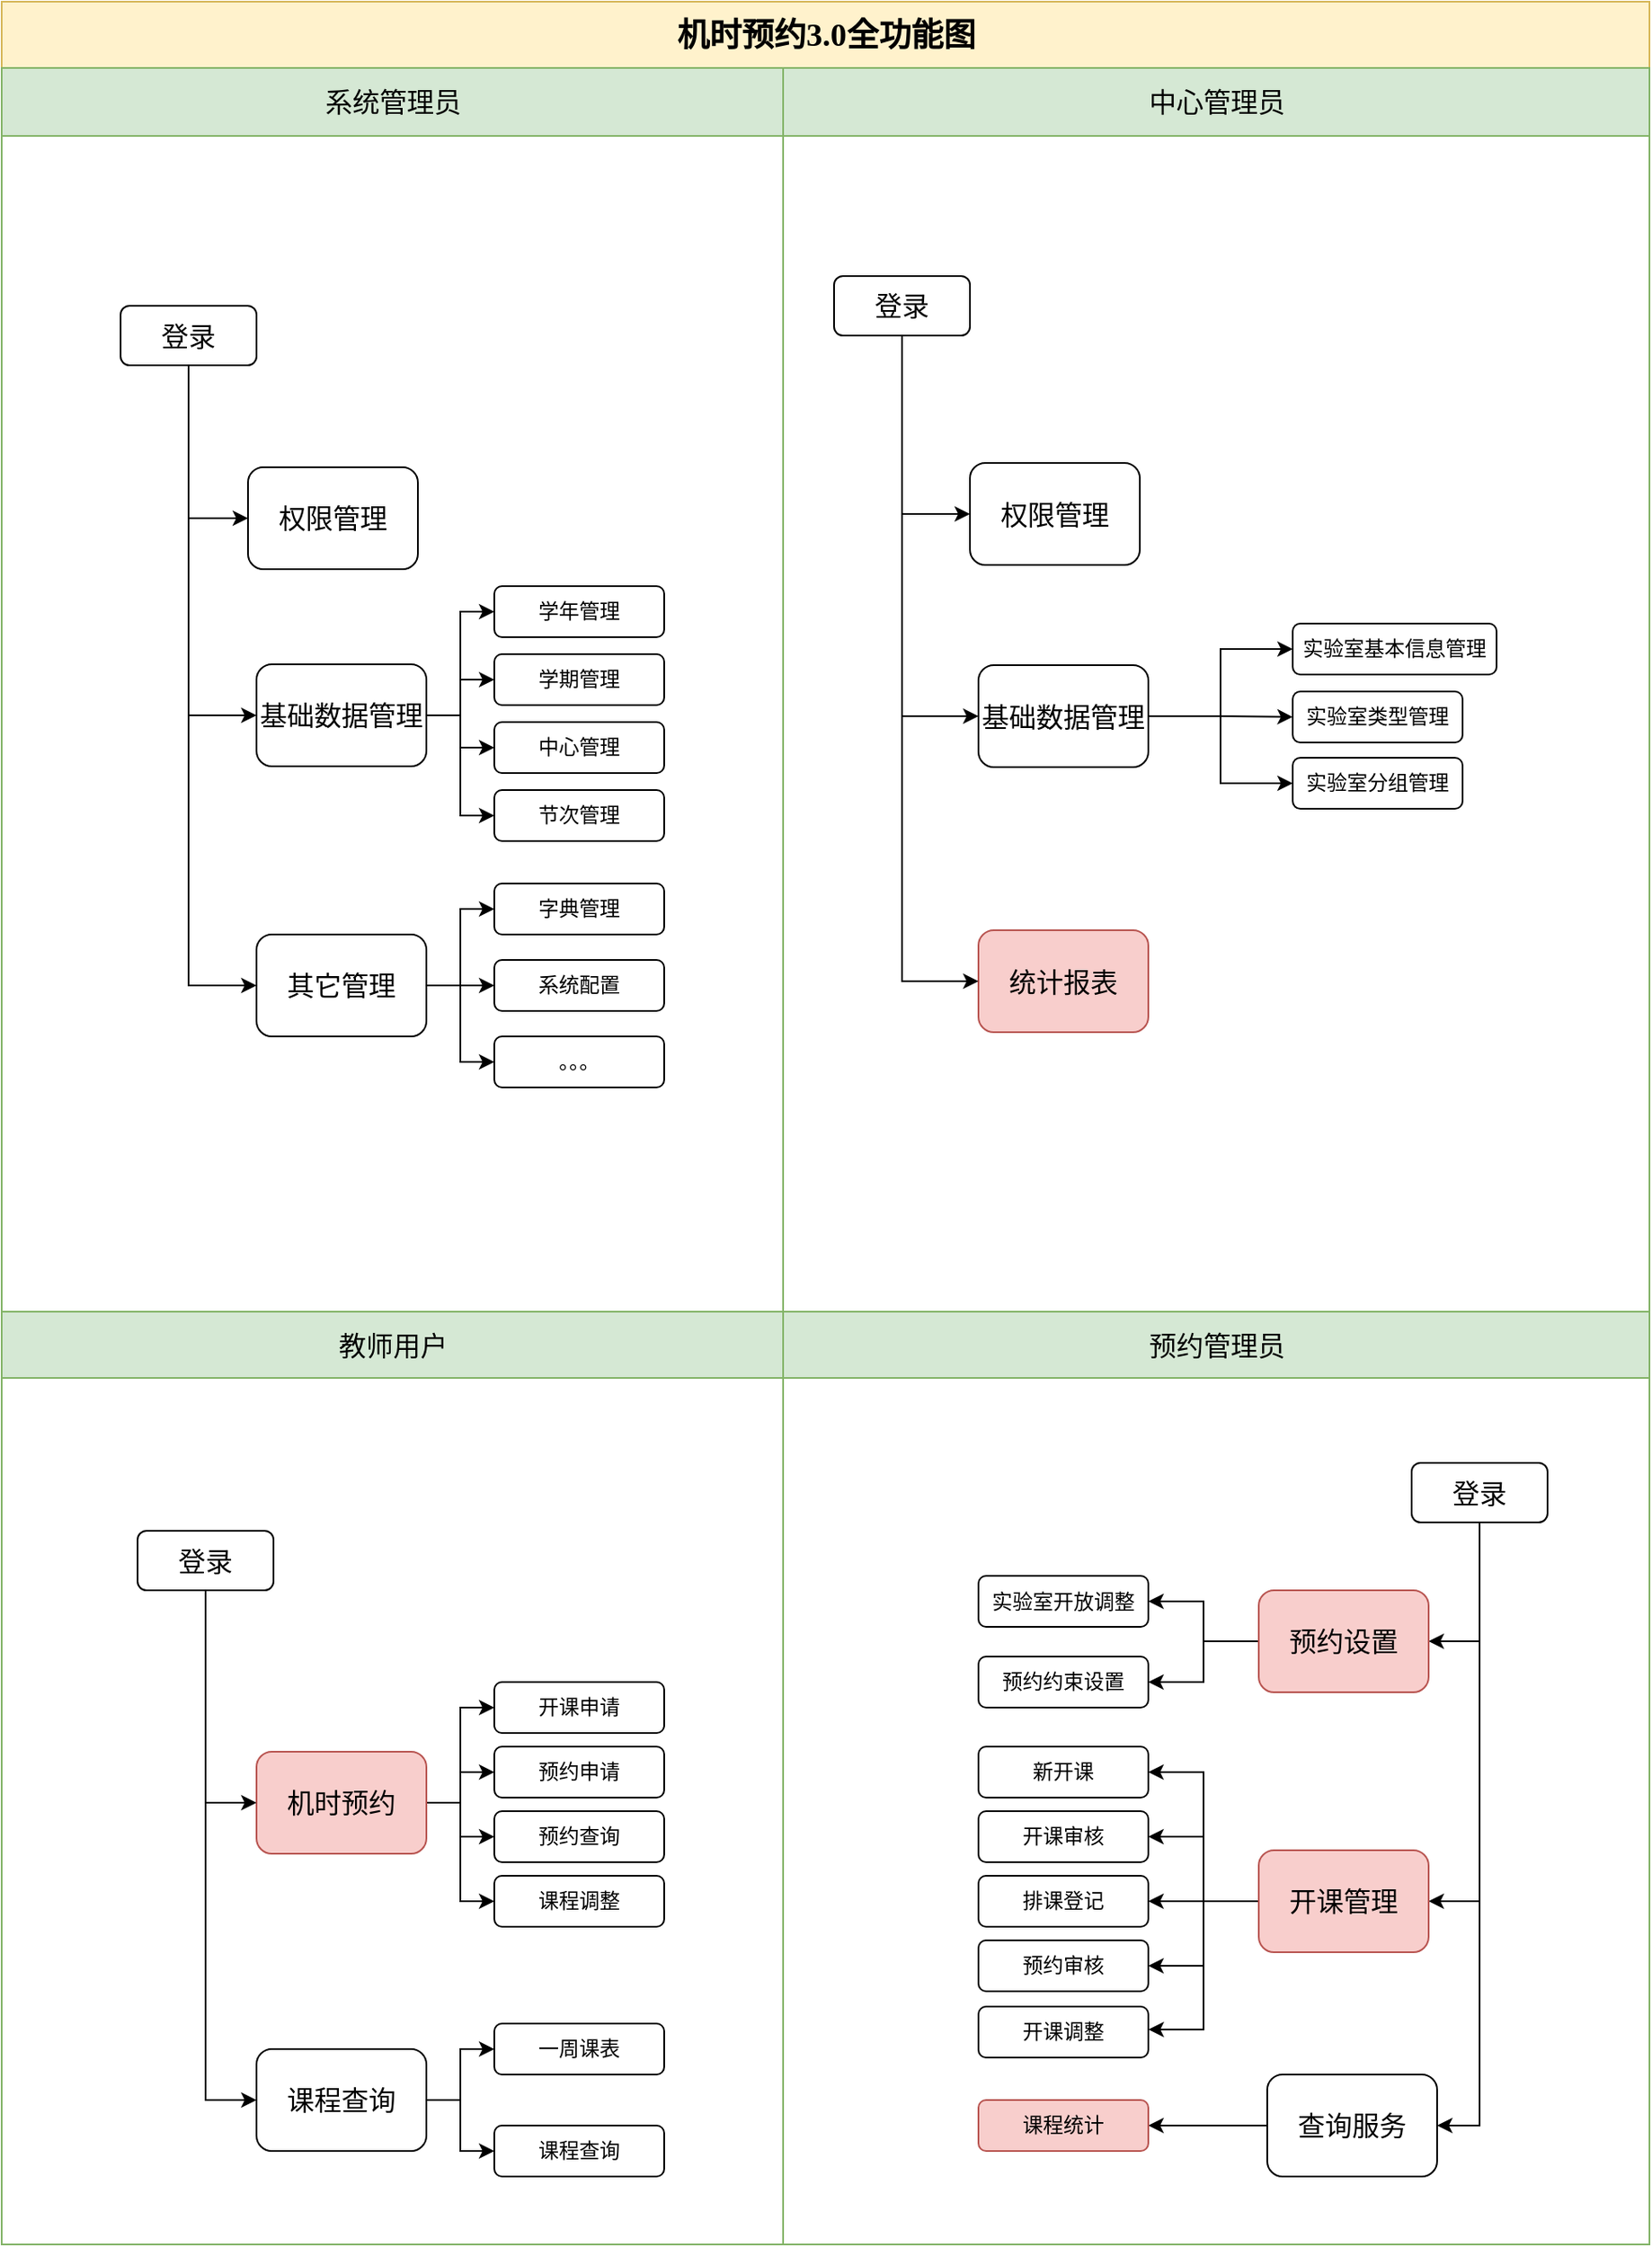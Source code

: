 <mxfile version="12.0.3" type="github" pages="3"><diagram name="全功能图" id="74e2e168-ea6b-b213-b513-2b3c1d86103e"><mxGraphModel dx="1408" dy="885" grid="1" gridSize="10" guides="1" tooltips="1" connect="1" arrows="1" fold="1" page="1" pageScale="1" pageWidth="850" pageHeight="1100" background="#ffffff" math="0" shadow="0"><root><mxCell id="0"/><mxCell id="1" parent="0"/><mxCell id="77e6c97f196da883-1" value="机时预约3.0全功能图" style="swimlane;html=1;childLayout=stackLayout;startSize=39;rounded=0;shadow=0;labelBackgroundColor=none;strokeColor=#d6b656;strokeWidth=1;fillColor=#fff2cc;fontFamily=Verdana;fontSize=19;align=center;" parent="1" vertex="1" treatAsSingle="0"><mxGeometry x="70" y="20" width="970" height="1320" as="geometry"><mxRectangle x="70" y="20" width="150" height="20" as="alternateBounds"/></mxGeometry></mxCell><mxCell id="77e6c97f196da883-2" value="系统管理员" style="swimlane;html=1;startSize=40;fillColor=#d5e8d4;strokeColor=#82b366;fontSize=16;fontStyle=0" parent="77e6c97f196da883-1" vertex="1" treatAsSingle="0"><mxGeometry y="39" width="460" height="1281" as="geometry"><mxRectangle y="39" width="90" height="1461" as="alternateBounds"/></mxGeometry></mxCell><mxCell id="J4vELJwhv7-fLO7nNAKL-6" style="edgeStyle=orthogonalEdgeStyle;rounded=0;orthogonalLoop=1;jettySize=auto;html=1;exitX=0.5;exitY=1;exitDx=0;exitDy=0;entryX=0;entryY=0.5;entryDx=0;entryDy=0;fontSize=16;" parent="77e6c97f196da883-2" source="77e6c97f196da883-8" target="77e6c97f196da883-11" edge="1"><mxGeometry relative="1" as="geometry"/></mxCell><mxCell id="J4vELJwhv7-fLO7nNAKL-7" style="edgeStyle=orthogonalEdgeStyle;rounded=0;orthogonalLoop=1;jettySize=auto;html=1;exitX=0.5;exitY=1;exitDx=0;exitDy=0;entryX=0;entryY=0.5;entryDx=0;entryDy=0;fontSize=16;" parent="77e6c97f196da883-2" source="77e6c97f196da883-8" target="J4vELJwhv7-fLO7nNAKL-1" edge="1"><mxGeometry relative="1" as="geometry"/></mxCell><mxCell id="J4vELJwhv7-fLO7nNAKL-18" style="edgeStyle=orthogonalEdgeStyle;rounded=0;orthogonalLoop=1;jettySize=auto;html=1;exitX=0.5;exitY=1;exitDx=0;exitDy=0;entryX=0;entryY=0.5;entryDx=0;entryDy=0;fontSize=16;" parent="77e6c97f196da883-2" source="77e6c97f196da883-8" target="J4vELJwhv7-fLO7nNAKL-8" edge="1"><mxGeometry relative="1" as="geometry"/></mxCell><mxCell id="77e6c97f196da883-8" value="登录" style="rounded=1;whiteSpace=wrap;html=1;shadow=0;labelBackgroundColor=none;strokeColor=#000000;strokeWidth=1;fillColor=#ffffff;fontFamily=Verdana;fontSize=16;fontColor=#000000;align=center;" parent="77e6c97f196da883-2" vertex="1"><mxGeometry x="70" y="140" width="80" height="35" as="geometry"/></mxCell><mxCell id="77e6c97f196da883-11" value="权限管理" style="rounded=1;whiteSpace=wrap;html=1;shadow=0;labelBackgroundColor=none;strokeColor=#000000;strokeWidth=1;fillColor=#ffffff;fontFamily=Verdana;fontSize=16;fontColor=#000000;align=center;" parent="77e6c97f196da883-2" vertex="1"><mxGeometry x="145" y="235" width="100" height="60" as="geometry"/></mxCell><mxCell id="J4vELJwhv7-fLO7nNAKL-11" value="" style="edgeStyle=orthogonalEdgeStyle;rounded=0;orthogonalLoop=1;jettySize=auto;html=1;entryX=0;entryY=0.5;entryDx=0;entryDy=0;fontSize=16;" parent="77e6c97f196da883-2" source="J4vELJwhv7-fLO7nNAKL-1" target="J4vELJwhv7-fLO7nNAKL-10" edge="1"><mxGeometry relative="1" as="geometry"/></mxCell><mxCell id="J4vELJwhv7-fLO7nNAKL-15" style="edgeStyle=orthogonalEdgeStyle;rounded=0;orthogonalLoop=1;jettySize=auto;html=1;entryX=0;entryY=0.5;entryDx=0;entryDy=0;fontSize=16;" parent="77e6c97f196da883-2" source="J4vELJwhv7-fLO7nNAKL-1" target="J4vELJwhv7-fLO7nNAKL-12" edge="1"><mxGeometry relative="1" as="geometry"/></mxCell><mxCell id="J4vELJwhv7-fLO7nNAKL-16" style="edgeStyle=orthogonalEdgeStyle;rounded=0;orthogonalLoop=1;jettySize=auto;html=1;exitX=1;exitY=0.5;exitDx=0;exitDy=0;entryX=0;entryY=0.5;entryDx=0;entryDy=0;fontSize=16;" parent="77e6c97f196da883-2" source="J4vELJwhv7-fLO7nNAKL-1" target="J4vELJwhv7-fLO7nNAKL-13" edge="1"><mxGeometry relative="1" as="geometry"/></mxCell><mxCell id="J4vELJwhv7-fLO7nNAKL-17" style="edgeStyle=orthogonalEdgeStyle;rounded=0;orthogonalLoop=1;jettySize=auto;html=1;exitX=1;exitY=0.5;exitDx=0;exitDy=0;entryX=0;entryY=0.5;entryDx=0;entryDy=0;fontSize=16;" parent="77e6c97f196da883-2" source="J4vELJwhv7-fLO7nNAKL-1" target="J4vELJwhv7-fLO7nNAKL-14" edge="1"><mxGeometry relative="1" as="geometry"/></mxCell><mxCell id="J4vELJwhv7-fLO7nNAKL-1" value="基础数据管理" style="rounded=1;whiteSpace=wrap;html=1;shadow=0;labelBackgroundColor=none;strokeColor=#000000;strokeWidth=1;fillColor=#ffffff;fontFamily=Verdana;fontSize=16;fontColor=#000000;align=center;" parent="77e6c97f196da883-2" vertex="1"><mxGeometry x="150" y="351" width="100" height="60" as="geometry"/></mxCell><mxCell id="J4vELJwhv7-fLO7nNAKL-10" value="学年管理" style="rounded=1;whiteSpace=wrap;html=1;shadow=0;labelBackgroundColor=none;strokeColor=#000000;strokeWidth=1;fillColor=#ffffff;fontFamily=Verdana;fontSize=12;fontColor=#000000;align=center;" parent="77e6c97f196da883-2" vertex="1"><mxGeometry x="290" y="305" width="100" height="30" as="geometry"/></mxCell><mxCell id="J4vELJwhv7-fLO7nNAKL-24" style="edgeStyle=orthogonalEdgeStyle;rounded=0;orthogonalLoop=1;jettySize=auto;html=1;exitX=1;exitY=0.5;exitDx=0;exitDy=0;entryX=0;entryY=0.5;entryDx=0;entryDy=0;fontSize=16;" parent="77e6c97f196da883-2" source="J4vELJwhv7-fLO7nNAKL-8" target="J4vELJwhv7-fLO7nNAKL-20" edge="1"><mxGeometry relative="1" as="geometry"/></mxCell><mxCell id="J4vELJwhv7-fLO7nNAKL-25" style="edgeStyle=orthogonalEdgeStyle;rounded=0;orthogonalLoop=1;jettySize=auto;html=1;exitX=1;exitY=0.5;exitDx=0;exitDy=0;entryX=0;entryY=0.5;entryDx=0;entryDy=0;fontSize=16;" parent="77e6c97f196da883-2" source="J4vELJwhv7-fLO7nNAKL-8" target="J4vELJwhv7-fLO7nNAKL-21" edge="1"><mxGeometry relative="1" as="geometry"/></mxCell><mxCell id="J4vELJwhv7-fLO7nNAKL-26" style="edgeStyle=orthogonalEdgeStyle;rounded=0;orthogonalLoop=1;jettySize=auto;html=1;exitX=1;exitY=0.5;exitDx=0;exitDy=0;entryX=0;entryY=0.5;entryDx=0;entryDy=0;fontSize=16;" parent="77e6c97f196da883-2" source="J4vELJwhv7-fLO7nNAKL-8" target="J4vELJwhv7-fLO7nNAKL-22" edge="1"><mxGeometry relative="1" as="geometry"/></mxCell><mxCell id="J4vELJwhv7-fLO7nNAKL-8" value="其它管理" style="rounded=1;whiteSpace=wrap;html=1;shadow=0;labelBackgroundColor=none;strokeColor=#000000;strokeWidth=1;fillColor=#ffffff;fontFamily=Verdana;fontSize=16;fontColor=#000000;align=center;" parent="77e6c97f196da883-2" vertex="1"><mxGeometry x="150" y="510" width="100" height="60" as="geometry"/></mxCell><mxCell id="J4vELJwhv7-fLO7nNAKL-12" value="学期管理" style="rounded=1;whiteSpace=wrap;html=1;shadow=0;labelBackgroundColor=none;strokeColor=#000000;strokeWidth=1;fillColor=#ffffff;fontFamily=Verdana;fontSize=12;fontColor=#000000;align=center;" parent="77e6c97f196da883-2" vertex="1"><mxGeometry x="290" y="345" width="100" height="30" as="geometry"/></mxCell><mxCell id="J4vELJwhv7-fLO7nNAKL-13" value="中心管理" style="rounded=1;whiteSpace=wrap;html=1;shadow=0;labelBackgroundColor=none;strokeColor=#000000;strokeWidth=1;fillColor=#ffffff;fontFamily=Verdana;fontSize=12;fontColor=#000000;align=center;" parent="77e6c97f196da883-2" vertex="1"><mxGeometry x="290" y="385" width="100" height="30" as="geometry"/></mxCell><mxCell id="J4vELJwhv7-fLO7nNAKL-14" value="节次管理" style="rounded=1;whiteSpace=wrap;html=1;shadow=0;labelBackgroundColor=none;strokeColor=#000000;strokeWidth=1;fillColor=#ffffff;fontFamily=Verdana;fontSize=12;fontColor=#000000;align=center;" parent="77e6c97f196da883-2" vertex="1"><mxGeometry x="290" y="425" width="100" height="30" as="geometry"/></mxCell><mxCell id="J4vELJwhv7-fLO7nNAKL-20" value="字典管理" style="rounded=1;whiteSpace=wrap;html=1;shadow=0;labelBackgroundColor=none;strokeColor=#000000;strokeWidth=1;fillColor=#ffffff;fontFamily=Verdana;fontSize=12;fontColor=#000000;align=center;" parent="77e6c97f196da883-2" vertex="1"><mxGeometry x="290" y="480" width="100" height="30" as="geometry"/></mxCell><mxCell id="J4vELJwhv7-fLO7nNAKL-21" value="系统配置" style="rounded=1;whiteSpace=wrap;html=1;shadow=0;labelBackgroundColor=none;strokeColor=#000000;strokeWidth=1;fillColor=#ffffff;fontFamily=Verdana;fontSize=12;fontColor=#000000;align=center;" parent="77e6c97f196da883-2" vertex="1"><mxGeometry x="290" y="525" width="100" height="30" as="geometry"/></mxCell><mxCell id="J4vELJwhv7-fLO7nNAKL-22" value="。。。" style="rounded=1;whiteSpace=wrap;html=1;shadow=0;labelBackgroundColor=none;strokeColor=#000000;strokeWidth=1;fillColor=#ffffff;fontFamily=Verdana;fontSize=12;fontColor=#000000;align=center;" parent="77e6c97f196da883-2" vertex="1"><mxGeometry x="290" y="570" width="100" height="30" as="geometry"/></mxCell><UserObject label="登录" id="J4vELJwhv7-fLO7nNAKL-41"><mxCell style="rounded=1;whiteSpace=wrap;html=1;shadow=0;labelBackgroundColor=none;strokeColor=#000000;strokeWidth=1;fillColor=#ffffff;fontFamily=Verdana;fontSize=16;fontColor=#000000;align=center;" parent="77e6c97f196da883-2" vertex="1"><mxGeometry x="80" y="861" width="80" height="35" as="geometry"/></mxCell></UserObject><mxCell id="J4vELJwhv7-fLO7nNAKL-53" style="edgeStyle=orthogonalEdgeStyle;rounded=0;orthogonalLoop=1;jettySize=auto;html=1;exitX=1;exitY=0.5;exitDx=0;exitDy=0;entryX=0;entryY=0.5;entryDx=0;entryDy=0;fontSize=16;" parent="77e6c97f196da883-2" source="J4vELJwhv7-fLO7nNAKL-43" target="J4vELJwhv7-fLO7nNAKL-47" edge="1"><mxGeometry relative="1" as="geometry"/></mxCell><mxCell id="J4vELJwhv7-fLO7nNAKL-54" style="edgeStyle=orthogonalEdgeStyle;rounded=0;orthogonalLoop=1;jettySize=auto;html=1;exitX=1;exitY=0.5;exitDx=0;exitDy=0;entryX=0;entryY=0.5;entryDx=0;entryDy=0;fontSize=16;" parent="77e6c97f196da883-2" source="J4vELJwhv7-fLO7nNAKL-43" target="J4vELJwhv7-fLO7nNAKL-48" edge="1"><mxGeometry relative="1" as="geometry"/></mxCell><mxCell id="J4vELJwhv7-fLO7nNAKL-55" style="edgeStyle=orthogonalEdgeStyle;rounded=0;orthogonalLoop=1;jettySize=auto;html=1;exitX=1;exitY=0.5;exitDx=0;exitDy=0;entryX=0;entryY=0.5;entryDx=0;entryDy=0;fontSize=16;" parent="77e6c97f196da883-2" source="J4vELJwhv7-fLO7nNAKL-43" target="J4vELJwhv7-fLO7nNAKL-49" edge="1"><mxGeometry relative="1" as="geometry"/></mxCell><mxCell id="J4vELJwhv7-fLO7nNAKL-56" style="edgeStyle=orthogonalEdgeStyle;rounded=0;orthogonalLoop=1;jettySize=auto;html=1;exitX=1;exitY=0.5;exitDx=0;exitDy=0;entryX=0;entryY=0.5;entryDx=0;entryDy=0;fontSize=16;" parent="77e6c97f196da883-2" source="J4vELJwhv7-fLO7nNAKL-43" target="J4vELJwhv7-fLO7nNAKL-50" edge="1"><mxGeometry relative="1" as="geometry"/></mxCell><mxCell id="J4vELJwhv7-fLO7nNAKL-43" value="机时预约" style="rounded=1;whiteSpace=wrap;html=1;shadow=0;labelBackgroundColor=none;strokeColor=#b85450;strokeWidth=1;fillColor=#f8cecc;fontFamily=Verdana;fontSize=16;align=center;" parent="77e6c97f196da883-2" vertex="1"><mxGeometry x="150" y="991" width="100" height="60" as="geometry"/></mxCell><mxCell id="J4vELJwhv7-fLO7nNAKL-57" style="edgeStyle=orthogonalEdgeStyle;rounded=0;orthogonalLoop=1;jettySize=auto;html=1;exitX=1;exitY=0.5;exitDx=0;exitDy=0;entryX=0;entryY=0.5;entryDx=0;entryDy=0;fontSize=16;" parent="77e6c97f196da883-2" source="J4vELJwhv7-fLO7nNAKL-44" target="J4vELJwhv7-fLO7nNAKL-51" edge="1"><mxGeometry relative="1" as="geometry"/></mxCell><mxCell id="J4vELJwhv7-fLO7nNAKL-58" style="edgeStyle=orthogonalEdgeStyle;rounded=0;orthogonalLoop=1;jettySize=auto;html=1;exitX=1;exitY=0.5;exitDx=0;exitDy=0;entryX=0;entryY=0.5;entryDx=0;entryDy=0;fontSize=16;" parent="77e6c97f196da883-2" source="J4vELJwhv7-fLO7nNAKL-44" target="J4vELJwhv7-fLO7nNAKL-52" edge="1"><mxGeometry relative="1" as="geometry"/></mxCell><mxCell id="J4vELJwhv7-fLO7nNAKL-44" value="课程查询" style="rounded=1;whiteSpace=wrap;html=1;shadow=0;labelBackgroundColor=none;strokeColor=#000000;strokeWidth=1;fillColor=#ffffff;fontFamily=Verdana;fontSize=16;fontColor=#000000;align=center;" parent="77e6c97f196da883-2" vertex="1"><mxGeometry x="150" y="1166" width="100" height="60" as="geometry"/></mxCell><mxCell id="J4vELJwhv7-fLO7nNAKL-45" style="edgeStyle=orthogonalEdgeStyle;rounded=0;orthogonalLoop=1;jettySize=auto;html=1;entryX=0;entryY=0.5;entryDx=0;entryDy=0;exitX=0.5;exitY=1;exitDx=0;exitDy=0;fontSize=16;" parent="77e6c97f196da883-2" source="J4vELJwhv7-fLO7nNAKL-41" target="J4vELJwhv7-fLO7nNAKL-44" edge="1"><mxGeometry relative="1" as="geometry"><mxPoint x="170" y="911" as="sourcePoint"/></mxGeometry></mxCell><mxCell id="J4vELJwhv7-fLO7nNAKL-46" style="edgeStyle=orthogonalEdgeStyle;rounded=0;orthogonalLoop=1;jettySize=auto;html=1;exitX=0.5;exitY=1;exitDx=0;exitDy=0;entryX=0;entryY=0.5;entryDx=0;entryDy=0;fontSize=16;" parent="77e6c97f196da883-2" source="J4vELJwhv7-fLO7nNAKL-41" target="J4vELJwhv7-fLO7nNAKL-43" edge="1"><mxGeometry relative="1" as="geometry"><mxPoint x="120" y="821" as="sourcePoint"/></mxGeometry></mxCell><mxCell id="J4vELJwhv7-fLO7nNAKL-47" value="开课申请" style="rounded=1;whiteSpace=wrap;html=1;shadow=0;labelBackgroundColor=none;strokeColor=#000000;strokeWidth=1;fillColor=#ffffff;fontFamily=Verdana;fontSize=12;fontColor=#000000;align=center;" parent="77e6c97f196da883-2" vertex="1"><mxGeometry x="290" y="950" width="100" height="30" as="geometry"/></mxCell><mxCell id="J4vELJwhv7-fLO7nNAKL-48" value="预约申请" style="rounded=1;whiteSpace=wrap;html=1;shadow=0;labelBackgroundColor=none;strokeColor=#000000;strokeWidth=1;fillColor=#ffffff;fontFamily=Verdana;fontSize=12;fontColor=#000000;align=center;" parent="77e6c97f196da883-2" vertex="1"><mxGeometry x="290" y="988" width="100" height="30" as="geometry"/></mxCell><mxCell id="J4vELJwhv7-fLO7nNAKL-49" value="预约查询" style="rounded=1;whiteSpace=wrap;html=1;shadow=0;labelBackgroundColor=none;strokeColor=#000000;strokeWidth=1;fillColor=#ffffff;fontFamily=Verdana;fontSize=12;fontColor=#000000;align=center;" parent="77e6c97f196da883-2" vertex="1"><mxGeometry x="290" y="1026" width="100" height="30" as="geometry"/></mxCell><mxCell id="J4vELJwhv7-fLO7nNAKL-50" value="课程调整" style="rounded=1;whiteSpace=wrap;html=1;shadow=0;labelBackgroundColor=none;strokeColor=#000000;strokeWidth=1;fillColor=#ffffff;fontFamily=Verdana;fontSize=12;fontColor=#000000;align=center;gradientColor=#ffffff;" parent="77e6c97f196da883-2" vertex="1"><mxGeometry x="290" y="1064" width="100" height="30" as="geometry"/></mxCell><mxCell id="J4vELJwhv7-fLO7nNAKL-51" value="一周课表" style="rounded=1;whiteSpace=wrap;html=1;shadow=0;labelBackgroundColor=none;strokeColor=#000000;strokeWidth=1;fillColor=#ffffff;fontFamily=Verdana;fontSize=12;fontColor=#000000;align=center;" parent="77e6c97f196da883-2" vertex="1"><mxGeometry x="290" y="1151" width="100" height="30" as="geometry"/></mxCell><mxCell id="J4vELJwhv7-fLO7nNAKL-52" value="课程查询" style="rounded=1;whiteSpace=wrap;html=1;shadow=0;labelBackgroundColor=none;strokeColor=#000000;strokeWidth=1;fillColor=#ffffff;fontFamily=Verdana;fontSize=12;fontColor=#000000;align=center;" parent="77e6c97f196da883-2" vertex="1"><mxGeometry x="290" y="1211" width="100" height="30" as="geometry"/></mxCell><mxCell id="77e6c97f196da883-3" value="中心管理员" style="swimlane;html=1;startSize=40;fillColor=#d5e8d4;strokeColor=#82b366;fontSize=16;fontStyle=0" parent="77e6c97f196da883-1" vertex="1" treatAsSingle="0"><mxGeometry x="460" y="39" width="510" height="1281" as="geometry"><mxRectangle x="90" y="39" width="90" height="1461" as="alternateBounds"/></mxGeometry></mxCell><mxCell id="J4vELJwhv7-fLO7nNAKL-27" value="登录" style="rounded=1;whiteSpace=wrap;html=1;shadow=0;labelBackgroundColor=none;strokeColor=#000000;strokeWidth=1;fillColor=#ffffff;fontFamily=Verdana;fontSize=16;fontColor=#000000;align=center;" parent="77e6c97f196da883-3" vertex="1"><mxGeometry x="30" y="122.5" width="80" height="35" as="geometry"/></mxCell><mxCell id="J4vELJwhv7-fLO7nNAKL-28" value="权限管理" style="rounded=1;whiteSpace=wrap;html=1;shadow=0;labelBackgroundColor=none;strokeColor=#000000;strokeWidth=1;fillColor=#ffffff;fontFamily=Verdana;fontSize=16;fontColor=#000000;align=center;" parent="77e6c97f196da883-3" vertex="1"><mxGeometry x="110" y="232.5" width="100" height="60" as="geometry"/></mxCell><mxCell id="J4vELJwhv7-fLO7nNAKL-37" style="edgeStyle=orthogonalEdgeStyle;rounded=0;orthogonalLoop=1;jettySize=auto;html=1;exitX=1;exitY=0.5;exitDx=0;exitDy=0;entryX=0;entryY=0.5;entryDx=0;entryDy=0;fontSize=16;" parent="77e6c97f196da883-3" source="J4vELJwhv7-fLO7nNAKL-29" target="J4vELJwhv7-fLO7nNAKL-34" edge="1"><mxGeometry relative="1" as="geometry"/></mxCell><mxCell id="J4vELJwhv7-fLO7nNAKL-29" value="基础数据管理" style="rounded=1;whiteSpace=wrap;html=1;shadow=0;labelBackgroundColor=none;strokeColor=#000000;strokeWidth=1;fillColor=#ffffff;fontFamily=Verdana;fontSize=16;fontColor=#000000;align=center;" parent="77e6c97f196da883-3" vertex="1"><mxGeometry x="115" y="351.5" width="100" height="60" as="geometry"/></mxCell><mxCell id="J4vELJwhv7-fLO7nNAKL-30" value="统计报表" style="rounded=1;whiteSpace=wrap;html=1;shadow=0;labelBackgroundColor=none;strokeColor=#b85450;strokeWidth=1;fillColor=#f8cecc;fontFamily=Verdana;fontSize=16;align=center;" parent="77e6c97f196da883-3" vertex="1"><mxGeometry x="115" y="507.5" width="100" height="60" as="geometry"/></mxCell><mxCell id="J4vELJwhv7-fLO7nNAKL-31" style="edgeStyle=orthogonalEdgeStyle;rounded=0;orthogonalLoop=1;jettySize=auto;html=1;exitX=0.5;exitY=1;exitDx=0;exitDy=0;entryX=0;entryY=0.5;entryDx=0;entryDy=0;fontSize=16;" parent="77e6c97f196da883-3" source="J4vELJwhv7-fLO7nNAKL-27" target="J4vELJwhv7-fLO7nNAKL-30" edge="1"><mxGeometry relative="1" as="geometry"><mxPoint x="-10" y="183.5" as="sourcePoint"/></mxGeometry></mxCell><mxCell id="J4vELJwhv7-fLO7nNAKL-32" style="edgeStyle=orthogonalEdgeStyle;rounded=0;orthogonalLoop=1;jettySize=auto;html=1;exitX=0.5;exitY=1;exitDx=0;exitDy=0;entryX=0;entryY=0.5;entryDx=0;entryDy=0;fontSize=16;" parent="77e6c97f196da883-3" source="J4vELJwhv7-fLO7nNAKL-27" target="J4vELJwhv7-fLO7nNAKL-29" edge="1"><mxGeometry relative="1" as="geometry"><mxPoint x="-10" y="183.5" as="sourcePoint"/></mxGeometry></mxCell><mxCell id="J4vELJwhv7-fLO7nNAKL-33" style="edgeStyle=orthogonalEdgeStyle;rounded=0;orthogonalLoop=1;jettySize=auto;html=1;exitX=0.5;exitY=1;exitDx=0;exitDy=0;entryX=0;entryY=0.5;entryDx=0;entryDy=0;fontSize=16;" parent="77e6c97f196da883-3" source="J4vELJwhv7-fLO7nNAKL-27" target="J4vELJwhv7-fLO7nNAKL-28" edge="1"><mxGeometry relative="1" as="geometry"><mxPoint x="-10" y="183.5" as="sourcePoint"/></mxGeometry></mxCell><mxCell id="J4vELJwhv7-fLO7nNAKL-36" value="" style="edgeStyle=orthogonalEdgeStyle;rounded=0;orthogonalLoop=1;jettySize=auto;html=1;entryX=0;entryY=0.5;entryDx=0;entryDy=0;exitX=1;exitY=0.5;exitDx=0;exitDy=0;fontSize=16;" parent="77e6c97f196da883-3" source="J4vELJwhv7-fLO7nNAKL-29" target="J4vELJwhv7-fLO7nNAKL-35" edge="1"><mxGeometry relative="1" as="geometry"/></mxCell><mxCell id="J4vELJwhv7-fLO7nNAKL-39" style="edgeStyle=orthogonalEdgeStyle;rounded=0;orthogonalLoop=1;jettySize=auto;html=1;exitX=1;exitY=0.5;exitDx=0;exitDy=0;entryX=0;entryY=0.5;entryDx=0;entryDy=0;fontSize=16;" parent="77e6c97f196da883-3" source="J4vELJwhv7-fLO7nNAKL-29" target="J4vELJwhv7-fLO7nNAKL-38" edge="1"><mxGeometry relative="1" as="geometry"/></mxCell><mxCell id="J4vELJwhv7-fLO7nNAKL-34" value="实验室基本信息管理" style="rounded=1;whiteSpace=wrap;html=1;shadow=0;labelBackgroundColor=none;strokeColor=#000000;strokeWidth=1;fillColor=#ffffff;fontFamily=Verdana;fontSize=12;fontColor=#000000;align=center;" parent="77e6c97f196da883-3" vertex="1"><mxGeometry x="300" y="327" width="120" height="30" as="geometry"/></mxCell><mxCell id="J4vELJwhv7-fLO7nNAKL-35" value="实验室类型管理" style="rounded=1;whiteSpace=wrap;html=1;shadow=0;labelBackgroundColor=none;strokeColor=#000000;strokeWidth=1;fillColor=#ffffff;fontFamily=Verdana;fontSize=12;fontColor=#000000;align=center;" parent="77e6c97f196da883-3" vertex="1"><mxGeometry x="300" y="367" width="100" height="30" as="geometry"/></mxCell><mxCell id="J4vELJwhv7-fLO7nNAKL-38" value="实验室分组管理" style="rounded=1;whiteSpace=wrap;html=1;shadow=0;labelBackgroundColor=none;strokeColor=#000000;strokeWidth=1;fillColor=#ffffff;fontFamily=Verdana;fontSize=12;fontColor=#000000;align=center;" parent="77e6c97f196da883-3" vertex="1"><mxGeometry x="300" y="406" width="100" height="30" as="geometry"/></mxCell><mxCell id="J4vELJwhv7-fLO7nNAKL-63" style="edgeStyle=orthogonalEdgeStyle;rounded=0;orthogonalLoop=1;jettySize=auto;html=1;exitX=0.5;exitY=1;exitDx=0;exitDy=0;entryX=1;entryY=0.5;entryDx=0;entryDy=0;fontSize=16;" parent="77e6c97f196da883-3" source="J4vELJwhv7-fLO7nNAKL-59" target="J4vELJwhv7-fLO7nNAKL-60" edge="1"><mxGeometry relative="1" as="geometry"/></mxCell><mxCell id="J4vELJwhv7-fLO7nNAKL-64" style="edgeStyle=orthogonalEdgeStyle;rounded=0;orthogonalLoop=1;jettySize=auto;html=1;exitX=0.5;exitY=1;exitDx=0;exitDy=0;entryX=1;entryY=0.5;entryDx=0;entryDy=0;fontSize=16;" parent="77e6c97f196da883-3" source="J4vELJwhv7-fLO7nNAKL-59" target="J4vELJwhv7-fLO7nNAKL-61" edge="1"><mxGeometry relative="1" as="geometry"/></mxCell><mxCell id="J4vELJwhv7-fLO7nNAKL-65" style="edgeStyle=orthogonalEdgeStyle;rounded=0;orthogonalLoop=1;jettySize=auto;html=1;exitX=0.5;exitY=1;exitDx=0;exitDy=0;entryX=1;entryY=0.5;entryDx=0;entryDy=0;fontSize=16;" parent="77e6c97f196da883-3" source="J4vELJwhv7-fLO7nNAKL-59" target="J4vELJwhv7-fLO7nNAKL-62" edge="1"><mxGeometry relative="1" as="geometry"/></mxCell><mxCell id="J4vELJwhv7-fLO7nNAKL-59" value="登录" style="rounded=1;whiteSpace=wrap;html=1;shadow=0;labelBackgroundColor=none;strokeColor=#000000;strokeWidth=1;fillColor=#ffffff;fontFamily=Verdana;fontSize=16;fontColor=#000000;align=center;" parent="77e6c97f196da883-3" vertex="1"><mxGeometry x="370" y="821" width="80" height="35" as="geometry"/></mxCell><mxCell id="J4vELJwhv7-fLO7nNAKL-70" style="edgeStyle=orthogonalEdgeStyle;rounded=0;orthogonalLoop=1;jettySize=auto;html=1;exitX=0;exitY=0.5;exitDx=0;exitDy=0;entryX=1;entryY=0.5;entryDx=0;entryDy=0;fontSize=16;" parent="77e6c97f196da883-3" source="J4vELJwhv7-fLO7nNAKL-60" target="J4vELJwhv7-fLO7nNAKL-66" edge="1"><mxGeometry relative="1" as="geometry"/></mxCell><mxCell id="J4vELJwhv7-fLO7nNAKL-71" style="edgeStyle=orthogonalEdgeStyle;rounded=0;orthogonalLoop=1;jettySize=auto;html=1;exitX=0;exitY=0.5;exitDx=0;exitDy=0;entryX=1;entryY=0.5;entryDx=0;entryDy=0;fontSize=16;" parent="77e6c97f196da883-3" source="J4vELJwhv7-fLO7nNAKL-60" target="J4vELJwhv7-fLO7nNAKL-67" edge="1"><mxGeometry relative="1" as="geometry"/></mxCell><mxCell id="J4vELJwhv7-fLO7nNAKL-60" value="预约设置" style="rounded=1;whiteSpace=wrap;html=1;shadow=0;labelBackgroundColor=none;strokeColor=#b85450;strokeWidth=1;fillColor=#f8cecc;fontFamily=Verdana;fontSize=16;align=center;" parent="77e6c97f196da883-3" vertex="1"><mxGeometry x="280" y="896" width="100" height="60" as="geometry"/></mxCell><mxCell id="J4vELJwhv7-fLO7nNAKL-82" style="edgeStyle=orthogonalEdgeStyle;rounded=0;orthogonalLoop=1;jettySize=auto;html=1;exitX=0;exitY=0.5;exitDx=0;exitDy=0;entryX=1;entryY=0.5;entryDx=0;entryDy=0;fontSize=16;" parent="77e6c97f196da883-3" source="J4vELJwhv7-fLO7nNAKL-61" target="J4vELJwhv7-fLO7nNAKL-72" edge="1"><mxGeometry relative="1" as="geometry"/></mxCell><mxCell id="J4vELJwhv7-fLO7nNAKL-83" style="edgeStyle=orthogonalEdgeStyle;rounded=0;orthogonalLoop=1;jettySize=auto;html=1;exitX=0;exitY=0.5;exitDx=0;exitDy=0;entryX=1;entryY=0.5;entryDx=0;entryDy=0;fontSize=16;" parent="77e6c97f196da883-3" source="J4vELJwhv7-fLO7nNAKL-61" target="J4vELJwhv7-fLO7nNAKL-73" edge="1"><mxGeometry relative="1" as="geometry"/></mxCell><mxCell id="J4vELJwhv7-fLO7nNAKL-84" style="edgeStyle=orthogonalEdgeStyle;rounded=0;orthogonalLoop=1;jettySize=auto;html=1;exitX=0;exitY=0.5;exitDx=0;exitDy=0;entryX=1;entryY=0.5;entryDx=0;entryDy=0;fontSize=16;" parent="77e6c97f196da883-3" source="J4vELJwhv7-fLO7nNAKL-61" target="J4vELJwhv7-fLO7nNAKL-74" edge="1"><mxGeometry relative="1" as="geometry"/></mxCell><mxCell id="J4vELJwhv7-fLO7nNAKL-85" style="edgeStyle=orthogonalEdgeStyle;rounded=0;orthogonalLoop=1;jettySize=auto;html=1;exitX=0;exitY=0.5;exitDx=0;exitDy=0;entryX=1;entryY=0.5;entryDx=0;entryDy=0;fontSize=16;" parent="77e6c97f196da883-3" source="J4vELJwhv7-fLO7nNAKL-61" target="J4vELJwhv7-fLO7nNAKL-75" edge="1"><mxGeometry relative="1" as="geometry"/></mxCell><mxCell id="J4vELJwhv7-fLO7nNAKL-86" style="edgeStyle=orthogonalEdgeStyle;rounded=0;orthogonalLoop=1;jettySize=auto;html=1;exitX=0;exitY=0.5;exitDx=0;exitDy=0;entryX=1.001;entryY=0.45;entryDx=0;entryDy=0;entryPerimeter=0;fontSize=16;" parent="77e6c97f196da883-3" source="J4vELJwhv7-fLO7nNAKL-61" target="J4vELJwhv7-fLO7nNAKL-76" edge="1"><mxGeometry relative="1" as="geometry"/></mxCell><mxCell id="J4vELJwhv7-fLO7nNAKL-61" value="开课管理" style="rounded=1;whiteSpace=wrap;html=1;shadow=0;labelBackgroundColor=none;strokeColor=#b85450;strokeWidth=1;fillColor=#f8cecc;fontFamily=Verdana;fontSize=16;align=center;" parent="77e6c97f196da883-3" vertex="1"><mxGeometry x="280" y="1049" width="100" height="60" as="geometry"/></mxCell><mxCell id="J4vELJwhv7-fLO7nNAKL-88" value="" style="edgeStyle=orthogonalEdgeStyle;rounded=0;orthogonalLoop=1;jettySize=auto;html=1;fontSize=16;entryX=1;entryY=0.5;entryDx=0;entryDy=0;" parent="77e6c97f196da883-3" source="J4vELJwhv7-fLO7nNAKL-62" target="J4vELJwhv7-fLO7nNAKL-89" edge="1"><mxGeometry relative="1" as="geometry"><mxPoint x="205" y="1211" as="targetPoint"/></mxGeometry></mxCell><mxCell id="J4vELJwhv7-fLO7nNAKL-62" value="查询服务" style="rounded=1;whiteSpace=wrap;html=1;shadow=0;labelBackgroundColor=none;strokeColor=#000000;strokeWidth=1;fillColor=#ffffff;fontFamily=Verdana;fontSize=16;fontColor=#000000;align=center;" parent="77e6c97f196da883-3" vertex="1"><mxGeometry x="285" y="1181" width="100" height="60" as="geometry"/></mxCell><mxCell id="J4vELJwhv7-fLO7nNAKL-66" value="实验室开放调整" style="rounded=1;whiteSpace=wrap;html=1;shadow=0;labelBackgroundColor=none;strokeColor=#000000;strokeWidth=1;fillColor=#ffffff;fontFamily=Verdana;fontSize=12;fontColor=#000000;align=center;" parent="77e6c97f196da883-3" vertex="1"><mxGeometry x="115" y="887.5" width="100" height="30" as="geometry"/></mxCell><mxCell id="J4vELJwhv7-fLO7nNAKL-67" value="预约约束设置" style="rounded=1;whiteSpace=wrap;html=1;shadow=0;labelBackgroundColor=none;strokeColor=#000000;strokeWidth=1;fillColor=#ffffff;fontFamily=Verdana;fontSize=12;fontColor=#000000;align=center;" parent="77e6c97f196da883-3" vertex="1"><mxGeometry x="115" y="935" width="100" height="30" as="geometry"/></mxCell><mxCell id="J4vELJwhv7-fLO7nNAKL-72" value="新开课" style="rounded=1;whiteSpace=wrap;html=1;shadow=0;labelBackgroundColor=none;strokeColor=#000000;strokeWidth=1;fillColor=#ffffff;fontFamily=Verdana;fontSize=12;fontColor=#000000;align=center;" parent="77e6c97f196da883-3" vertex="1"><mxGeometry x="115" y="988" width="100" height="30" as="geometry"/></mxCell><mxCell id="J4vELJwhv7-fLO7nNAKL-73" value="开课审核" style="rounded=1;whiteSpace=wrap;html=1;shadow=0;labelBackgroundColor=none;strokeColor=#000000;strokeWidth=1;fillColor=#ffffff;fontFamily=Verdana;fontSize=12;fontColor=#000000;align=center;" parent="77e6c97f196da883-3" vertex="1"><mxGeometry x="115" y="1026" width="100" height="30" as="geometry"/></mxCell><mxCell id="J4vELJwhv7-fLO7nNAKL-74" value="排课登记" style="rounded=1;whiteSpace=wrap;html=1;shadow=0;labelBackgroundColor=none;strokeColor=#000000;strokeWidth=1;fillColor=#ffffff;fontFamily=Verdana;fontSize=12;fontColor=#000000;align=center;" parent="77e6c97f196da883-3" vertex="1"><mxGeometry x="115" y="1064" width="100" height="30" as="geometry"/></mxCell><mxCell id="J4vELJwhv7-fLO7nNAKL-75" value="预约审核" style="rounded=1;whiteSpace=wrap;html=1;shadow=0;labelBackgroundColor=none;strokeColor=#000000;strokeWidth=1;fillColor=#ffffff;fontFamily=Verdana;fontSize=12;fontColor=#000000;align=center;" parent="77e6c97f196da883-3" vertex="1"><mxGeometry x="115" y="1102" width="100" height="30" as="geometry"/></mxCell><mxCell id="J4vELJwhv7-fLO7nNAKL-76" value="开课调整" style="rounded=1;whiteSpace=wrap;html=1;shadow=0;labelBackgroundColor=none;strokeColor=#000000;strokeWidth=1;fillColor=#ffffff;fontFamily=Verdana;fontSize=12;fontColor=#000000;align=center;" parent="77e6c97f196da883-3" vertex="1"><mxGeometry x="115" y="1141" width="100" height="30" as="geometry"/></mxCell><mxCell id="J4vELJwhv7-fLO7nNAKL-89" value="课程统计" style="rounded=1;whiteSpace=wrap;html=1;shadow=0;labelBackgroundColor=none;strokeColor=#b85450;strokeWidth=1;fillColor=#f8cecc;fontFamily=Verdana;fontSize=12;align=center;" parent="77e6c97f196da883-3" vertex="1"><mxGeometry x="115" y="1196" width="100" height="30" as="geometry"/></mxCell><mxCell id="77e6c97f196da883-4" value="预约管理员" style="swimlane;html=1;startSize=39;fillColor=#d5e8d4;strokeColor=#82b366;fontSize=16;fontStyle=0" parent="1" vertex="1"><mxGeometry x="530" y="791" width="510" height="549" as="geometry"/></mxCell><mxCell id="77e6c97f196da883-5" value="教师用户" style="swimlane;html=1;startSize=39;fillColor=#d5e8d4;strokeColor=#82b366;fontSize=16;fontStyle=0" parent="1" vertex="1"><mxGeometry x="70" y="791" width="460" height="549" as="geometry"/></mxCell></root></mxGraphModel></diagram><diagram id="wtCEgFf9RS1oFFZWwfUp" name="登录"><mxGraphModel dx="1408" dy="878" grid="1" gridSize="10" guides="1" tooltips="1" connect="1" arrows="1" fold="1" page="1" pageScale="1" pageWidth="850" pageHeight="1100" math="0" shadow="0"><root><mxCell id="MRxwoMButPNyPIOreIeC-0"/><mxCell id="MRxwoMButPNyPIOreIeC-1" parent="MRxwoMButPNyPIOreIeC-0"/></root></mxGraphModel></diagram><diagram id="0T_OyAgCi729FxaylqfY" name="登录-bak"><mxGraphModel dx="1408" dy="878" grid="1" gridSize="10" guides="1" tooltips="1" connect="1" arrows="1" fold="1" page="1" pageScale="1" pageWidth="850" pageHeight="1100" math="0" shadow="0"><root><mxCell id="R_X30SlAeNeV_7zmGlsf-0"/><mxCell id="R_X30SlAeNeV_7zmGlsf-1" parent="R_X30SlAeNeV_7zmGlsf-0"/><mxCell id="5V8Ee4_JwNAAqbw7vWo1-0" style="edgeStyle=orthogonalEdgeStyle;rounded=0;orthogonalLoop=1;jettySize=auto;html=1;exitX=0.5;exitY=1;exitDx=0;exitDy=0;fontSize=16;" edge="1" parent="R_X30SlAeNeV_7zmGlsf-1" source="5V8Ee4_JwNAAqbw7vWo1-1" target="5V8Ee4_JwNAAqbw7vWo1-4"><mxGeometry relative="1" as="geometry"/></mxCell><mxCell id="5V8Ee4_JwNAAqbw7vWo1-1" value="开始" style="rounded=1;whiteSpace=wrap;html=1;shadow=0;glass=0;strokeColor=#000000;gradientColor=none;fontSize=16;" vertex="1" parent="R_X30SlAeNeV_7zmGlsf-1"><mxGeometry x="330" y="30" width="80" height="40" as="geometry"/></mxCell><mxCell id="5V8Ee4_JwNAAqbw7vWo1-2" style="edgeStyle=orthogonalEdgeStyle;rounded=0;orthogonalLoop=1;jettySize=auto;html=1;exitX=0;exitY=0.5;exitDx=0;exitDy=0;entryX=0.5;entryY=0;entryDx=0;entryDy=0;fontSize=16;" edge="1" parent="R_X30SlAeNeV_7zmGlsf-1" source="5V8Ee4_JwNAAqbw7vWo1-4" target="5V8Ee4_JwNAAqbw7vWo1-8"><mxGeometry relative="1" as="geometry"/></mxCell><mxCell id="5V8Ee4_JwNAAqbw7vWo1-3" style="edgeStyle=orthogonalEdgeStyle;rounded=0;orthogonalLoop=1;jettySize=auto;html=1;exitX=0.5;exitY=1;exitDx=0;exitDy=0;entryX=0.5;entryY=0;entryDx=0;entryDy=0;fontSize=16;" edge="1" parent="R_X30SlAeNeV_7zmGlsf-1" source="5V8Ee4_JwNAAqbw7vWo1-4" target="5V8Ee4_JwNAAqbw7vWo1-6"><mxGeometry relative="1" as="geometry"/></mxCell><mxCell id="5V8Ee4_JwNAAqbw7vWo1-4" value="用户登录" style="rounded=0;whiteSpace=wrap;html=1;shadow=0;glass=0;strokeColor=#000000;gradientColor=none;fontSize=16;" vertex="1" parent="R_X30SlAeNeV_7zmGlsf-1"><mxGeometry x="310" y="130" width="120" height="60" as="geometry"/></mxCell><mxCell id="5V8Ee4_JwNAAqbw7vWo1-5" style="edgeStyle=orthogonalEdgeStyle;rounded=0;orthogonalLoop=1;jettySize=auto;html=1;exitX=0.5;exitY=1;exitDx=0;exitDy=0;entryX=0.5;entryY=0;entryDx=0;entryDy=0;fontSize=16;" edge="1" parent="R_X30SlAeNeV_7zmGlsf-1" source="5V8Ee4_JwNAAqbw7vWo1-6" target="5V8Ee4_JwNAAqbw7vWo1-7"><mxGeometry relative="1" as="geometry"/></mxCell><mxCell id="5V8Ee4_JwNAAqbw7vWo1-6" value="统一身份认证" style="rhombus;whiteSpace=wrap;html=1;shadow=0;glass=0;strokeColor=#000000;gradientColor=none;fontSize=16;" vertex="1" parent="R_X30SlAeNeV_7zmGlsf-1"><mxGeometry x="280" y="240" width="180" height="80" as="geometry"/></mxCell><mxCell id="5V8Ee4_JwNAAqbw7vWo1-7" value="检查用户权限" style="rhombus;whiteSpace=wrap;html=1;shadow=0;glass=0;strokeColor=#000000;gradientColor=none;fontSize=16;" vertex="1" parent="R_X30SlAeNeV_7zmGlsf-1"><mxGeometry x="280" y="380" width="180" height="80" as="geometry"/></mxCell><mxCell id="5V8Ee4_JwNAAqbw7vWo1-8" value="用户登录" style="rounded=0;whiteSpace=wrap;html=1;shadow=0;glass=0;strokeColor=#000000;gradientColor=none;fontSize=16;" vertex="1" parent="R_X30SlAeNeV_7zmGlsf-1"><mxGeometry x="60" y="390" width="120" height="60" as="geometry"/></mxCell><mxCell id="5V8Ee4_JwNAAqbw7vWo1-9" value="" style="rounded=0;whiteSpace=wrap;html=1;shadow=0;glass=0;strokeColor=#000000;gradientColor=none;fontSize=16;" vertex="1" parent="R_X30SlAeNeV_7zmGlsf-1"><mxGeometry x="310" y="530" width="120" height="60" as="geometry"/></mxCell></root></mxGraphModel></diagram></mxfile>